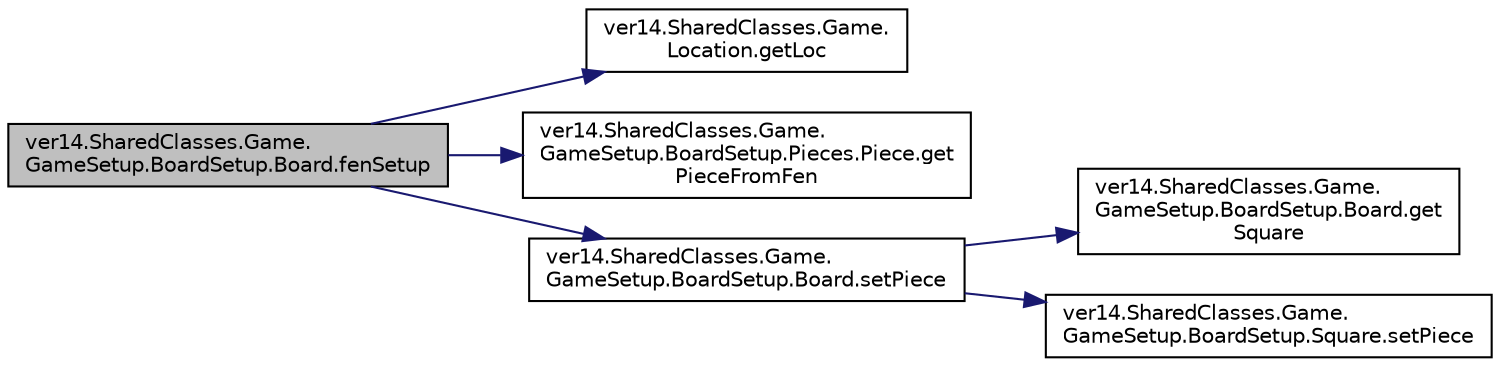 digraph "ver14.SharedClasses.Game.GameSetup.BoardSetup.Board.fenSetup"
{
 // LATEX_PDF_SIZE
  edge [fontname="Helvetica",fontsize="10",labelfontname="Helvetica",labelfontsize="10"];
  node [fontname="Helvetica",fontsize="10",shape=record];
  rankdir="LR";
  Node1 [label="ver14.SharedClasses.Game.\lGameSetup.BoardSetup.Board.fenSetup",height=0.2,width=0.4,color="black", fillcolor="grey75", style="filled", fontcolor="black",tooltip=" "];
  Node1 -> Node2 [color="midnightblue",fontsize="10",style="solid"];
  Node2 [label="ver14.SharedClasses.Game.\lLocation.getLoc",height=0.2,width=0.4,color="black", fillcolor="white", style="filled",URL="$enumver14_1_1_shared_classes_1_1_game_1_1_location.html#a16a44b039ede88abddd2d8504f83796c",tooltip=" "];
  Node1 -> Node3 [color="midnightblue",fontsize="10",style="solid"];
  Node3 [label="ver14.SharedClasses.Game.\lGameSetup.BoardSetup.Pieces.Piece.get\lPieceFromFen",height=0.2,width=0.4,color="black", fillcolor="white", style="filled",URL="$enumver14_1_1_shared_classes_1_1_game_1_1_game_setup_1_1_board_setup_1_1_pieces_1_1_piece.html#a8d98589a91d83ab74d4d609c7bdd95c5",tooltip=" "];
  Node1 -> Node4 [color="midnightblue",fontsize="10",style="solid"];
  Node4 [label="ver14.SharedClasses.Game.\lGameSetup.BoardSetup.Board.setPiece",height=0.2,width=0.4,color="black", fillcolor="white", style="filled",URL="$classver14_1_1_shared_classes_1_1_game_1_1_game_setup_1_1_board_setup_1_1_board.html#af2e08b2b654ac3d99f2b4b7e149cc280",tooltip=" "];
  Node4 -> Node5 [color="midnightblue",fontsize="10",style="solid"];
  Node5 [label="ver14.SharedClasses.Game.\lGameSetup.BoardSetup.Board.get\lSquare",height=0.2,width=0.4,color="black", fillcolor="white", style="filled",URL="$classver14_1_1_shared_classes_1_1_game_1_1_game_setup_1_1_board_setup_1_1_board.html#aaa6507254aebb1c9fffde0396a3bbbce",tooltip=" "];
  Node4 -> Node6 [color="midnightblue",fontsize="10",style="solid"];
  Node6 [label="ver14.SharedClasses.Game.\lGameSetup.BoardSetup.Square.setPiece",height=0.2,width=0.4,color="black", fillcolor="white", style="filled",URL="$classver14_1_1_shared_classes_1_1_game_1_1_game_setup_1_1_board_setup_1_1_square.html#a2b1535146217f9cfd24f569d2434fa4a",tooltip=" "];
}
